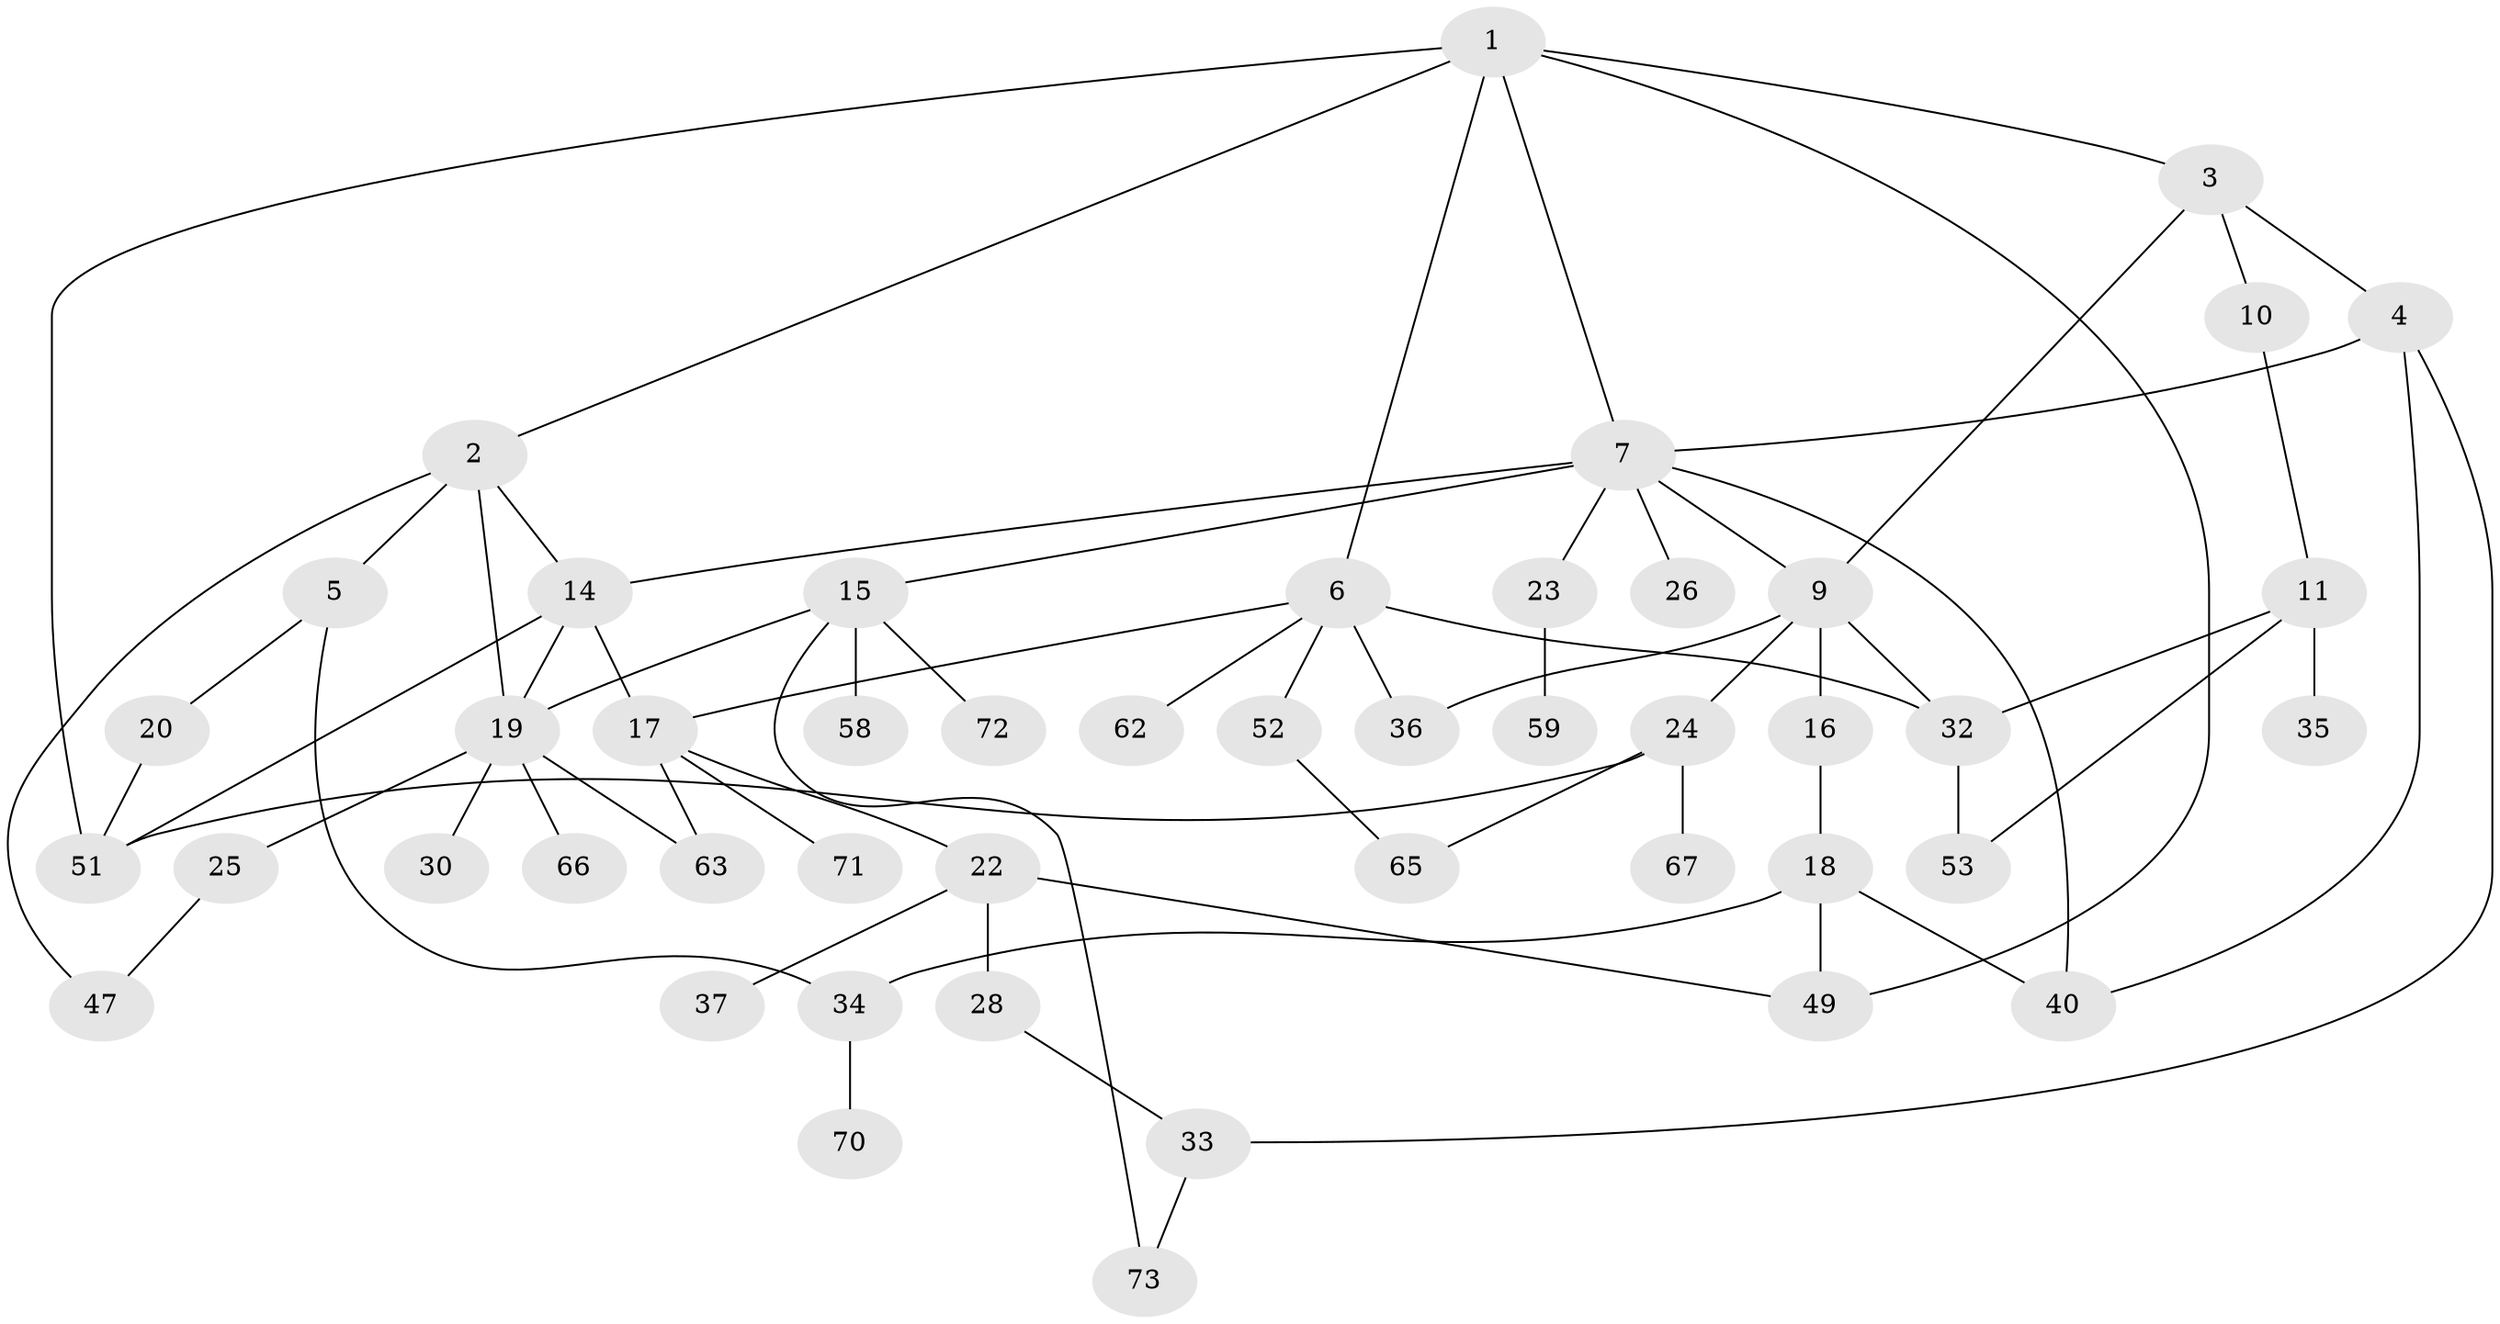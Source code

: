 // original degree distribution, {7: 0.0136986301369863, 4: 0.1232876712328767, 3: 0.1506849315068493, 8: 0.0136986301369863, 2: 0.3835616438356164, 6: 0.0136986301369863, 5: 0.0821917808219178, 1: 0.2191780821917808}
// Generated by graph-tools (version 1.1) at 2025/41/03/06/25 10:41:31]
// undirected, 47 vertices, 69 edges
graph export_dot {
graph [start="1"]
  node [color=gray90,style=filled];
  1 [super="+29"];
  2 [super="+44"];
  3 [super="+8"];
  4 [super="+57"];
  5 [super="+41"];
  6 [super="+12"];
  7 [super="+21"];
  9 [super="+60"];
  10;
  11 [super="+13"];
  14 [super="+56"];
  15 [super="+43"];
  16;
  17 [super="+45"];
  18 [super="+46"];
  19 [super="+50"];
  20 [super="+38"];
  22 [super="+68"];
  23 [super="+69"];
  24 [super="+27"];
  25;
  26;
  28 [super="+31"];
  30;
  32 [super="+42"];
  33 [super="+39"];
  34 [super="+48"];
  35;
  36;
  37;
  40 [super="+64"];
  47 [super="+54"];
  49;
  51 [super="+61"];
  52;
  53 [super="+55"];
  58;
  59;
  62;
  63;
  65;
  66;
  67;
  70;
  71;
  72;
  73;
  1 -- 2;
  1 -- 3;
  1 -- 6;
  1 -- 49;
  1 -- 7;
  1 -- 51;
  2 -- 5;
  2 -- 19;
  2 -- 47;
  2 -- 14;
  3 -- 4;
  3 -- 10;
  3 -- 9;
  4 -- 7;
  4 -- 33;
  4 -- 40;
  5 -- 20;
  5 -- 34;
  6 -- 52;
  6 -- 17;
  6 -- 36;
  6 -- 62;
  6 -- 32;
  7 -- 9;
  7 -- 14;
  7 -- 15;
  7 -- 23;
  7 -- 26;
  7 -- 40;
  9 -- 16;
  9 -- 24;
  9 -- 36;
  9 -- 32;
  10 -- 11;
  11 -- 32;
  11 -- 35;
  11 -- 53;
  14 -- 19;
  14 -- 51;
  14 -- 17;
  15 -- 72;
  15 -- 73;
  15 -- 58;
  15 -- 19;
  16 -- 18;
  17 -- 22 [weight=2];
  17 -- 71;
  17 -- 63;
  18 -- 49;
  18 -- 34;
  18 -- 40;
  19 -- 25;
  19 -- 30;
  19 -- 66;
  19 -- 63;
  20 -- 51;
  22 -- 28;
  22 -- 37;
  22 -- 49;
  23 -- 59;
  24 -- 67;
  24 -- 65;
  24 -- 51;
  25 -- 47;
  28 -- 33;
  32 -- 53;
  33 -- 73;
  34 -- 70;
  52 -- 65;
}
